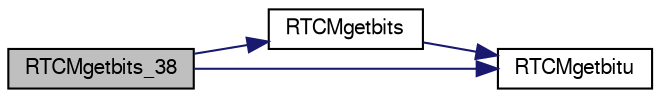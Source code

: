 digraph "RTCMgetbits_38"
{
  edge [fontname="FreeSans",fontsize="10",labelfontname="FreeSans",labelfontsize="10"];
  node [fontname="FreeSans",fontsize="10",shape=record];
  rankdir="LR";
  Node1 [label="RTCMgetbits_38",height=0.2,width=0.4,color="black", fillcolor="grey75", style="filled", fontcolor="black"];
  Node1 -> Node2 [color="midnightblue",fontsize="10",style="solid",fontname="FreeSans"];
  Node2 [label="RTCMgetbits",height=0.2,width=0.4,color="black", fillcolor="white", style="filled",URL="$rtcm3_8h.html#afa9b6ddc21ef06005363075ab6a113b6"];
  Node2 -> Node3 [color="midnightblue",fontsize="10",style="solid",fontname="FreeSans"];
  Node3 [label="RTCMgetbitu",height=0.2,width=0.4,color="black", fillcolor="white", style="filled",URL="$rtcm3_8h.html#a91b36270155ba0329e0a4ce357e806a5"];
  Node1 -> Node3 [color="midnightblue",fontsize="10",style="solid",fontname="FreeSans"];
}
